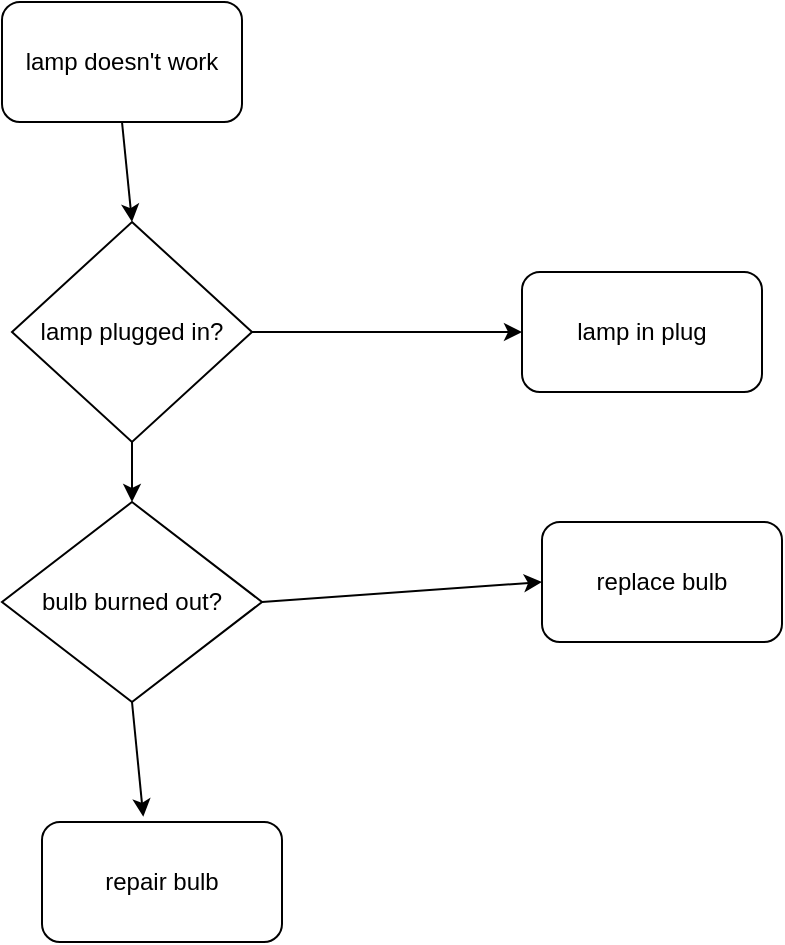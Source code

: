 <mxfile version="28.0.7">
  <diagram name="Page-1" id="9KxLRpyx-IrIx-BF6Sp9">
    <mxGraphModel dx="778" dy="436" grid="1" gridSize="10" guides="1" tooltips="1" connect="1" arrows="1" fold="1" page="1" pageScale="1" pageWidth="850" pageHeight="1100" math="0" shadow="0">
      <root>
        <mxCell id="0" />
        <mxCell id="1" parent="0" />
        <mxCell id="8IeH9wnPS0vWHu7vqyLE-1" value="lamp doesn&#39;t work" style="rounded=1;whiteSpace=wrap;html=1;" vertex="1" parent="1">
          <mxGeometry x="330" y="70" width="120" height="60" as="geometry" />
        </mxCell>
        <mxCell id="8IeH9wnPS0vWHu7vqyLE-2" value="lamp plugged in?" style="rhombus;whiteSpace=wrap;html=1;" vertex="1" parent="1">
          <mxGeometry x="335" y="180" width="120" height="110" as="geometry" />
        </mxCell>
        <mxCell id="8IeH9wnPS0vWHu7vqyLE-3" value="lamp in plug" style="rounded=1;whiteSpace=wrap;html=1;" vertex="1" parent="1">
          <mxGeometry x="590" y="205" width="120" height="60" as="geometry" />
        </mxCell>
        <mxCell id="8IeH9wnPS0vWHu7vqyLE-4" value="bulb burned out?" style="rhombus;whiteSpace=wrap;html=1;" vertex="1" parent="1">
          <mxGeometry x="330" y="320" width="130" height="100" as="geometry" />
        </mxCell>
        <mxCell id="8IeH9wnPS0vWHu7vqyLE-5" value="replace bulb" style="rounded=1;whiteSpace=wrap;html=1;" vertex="1" parent="1">
          <mxGeometry x="600" y="330" width="120" height="60" as="geometry" />
        </mxCell>
        <mxCell id="8IeH9wnPS0vWHu7vqyLE-6" value="repair bulb" style="rounded=1;whiteSpace=wrap;html=1;" vertex="1" parent="1">
          <mxGeometry x="350" y="480" width="120" height="60" as="geometry" />
        </mxCell>
        <mxCell id="8IeH9wnPS0vWHu7vqyLE-7" value="" style="endArrow=classic;html=1;rounded=0;exitX=0.5;exitY=1;exitDx=0;exitDy=0;entryX=0.5;entryY=0;entryDx=0;entryDy=0;" edge="1" parent="1" source="8IeH9wnPS0vWHu7vqyLE-1" target="8IeH9wnPS0vWHu7vqyLE-2">
          <mxGeometry width="50" height="50" relative="1" as="geometry">
            <mxPoint x="380" y="340" as="sourcePoint" />
            <mxPoint x="430" y="290" as="targetPoint" />
          </mxGeometry>
        </mxCell>
        <mxCell id="8IeH9wnPS0vWHu7vqyLE-8" value="" style="endArrow=classic;html=1;rounded=0;exitX=1;exitY=0.5;exitDx=0;exitDy=0;entryX=0;entryY=0.5;entryDx=0;entryDy=0;" edge="1" parent="1" source="8IeH9wnPS0vWHu7vqyLE-2" target="8IeH9wnPS0vWHu7vqyLE-3">
          <mxGeometry width="50" height="50" relative="1" as="geometry">
            <mxPoint x="440" y="280" as="sourcePoint" />
            <mxPoint x="490" y="230" as="targetPoint" />
          </mxGeometry>
        </mxCell>
        <mxCell id="8IeH9wnPS0vWHu7vqyLE-9" value="" style="endArrow=classic;html=1;rounded=0;exitX=0.5;exitY=1;exitDx=0;exitDy=0;entryX=0.5;entryY=0;entryDx=0;entryDy=0;" edge="1" parent="1" source="8IeH9wnPS0vWHu7vqyLE-2" target="8IeH9wnPS0vWHu7vqyLE-4">
          <mxGeometry width="50" height="50" relative="1" as="geometry">
            <mxPoint x="400" y="340" as="sourcePoint" />
            <mxPoint x="450" y="290" as="targetPoint" />
          </mxGeometry>
        </mxCell>
        <mxCell id="8IeH9wnPS0vWHu7vqyLE-10" value="" style="endArrow=classic;html=1;rounded=0;exitX=1;exitY=0.5;exitDx=0;exitDy=0;entryX=0;entryY=0.5;entryDx=0;entryDy=0;" edge="1" parent="1" source="8IeH9wnPS0vWHu7vqyLE-4" target="8IeH9wnPS0vWHu7vqyLE-5">
          <mxGeometry width="50" height="50" relative="1" as="geometry">
            <mxPoint x="460" y="390" as="sourcePoint" />
            <mxPoint x="510" y="340" as="targetPoint" />
          </mxGeometry>
        </mxCell>
        <mxCell id="8IeH9wnPS0vWHu7vqyLE-11" value="" style="endArrow=classic;html=1;rounded=0;exitX=0.5;exitY=1;exitDx=0;exitDy=0;entryX=0.422;entryY=-0.044;entryDx=0;entryDy=0;entryPerimeter=0;" edge="1" parent="1" source="8IeH9wnPS0vWHu7vqyLE-4" target="8IeH9wnPS0vWHu7vqyLE-6">
          <mxGeometry width="50" height="50" relative="1" as="geometry">
            <mxPoint x="390" y="460" as="sourcePoint" />
            <mxPoint x="440" y="410" as="targetPoint" />
          </mxGeometry>
        </mxCell>
      </root>
    </mxGraphModel>
  </diagram>
</mxfile>
